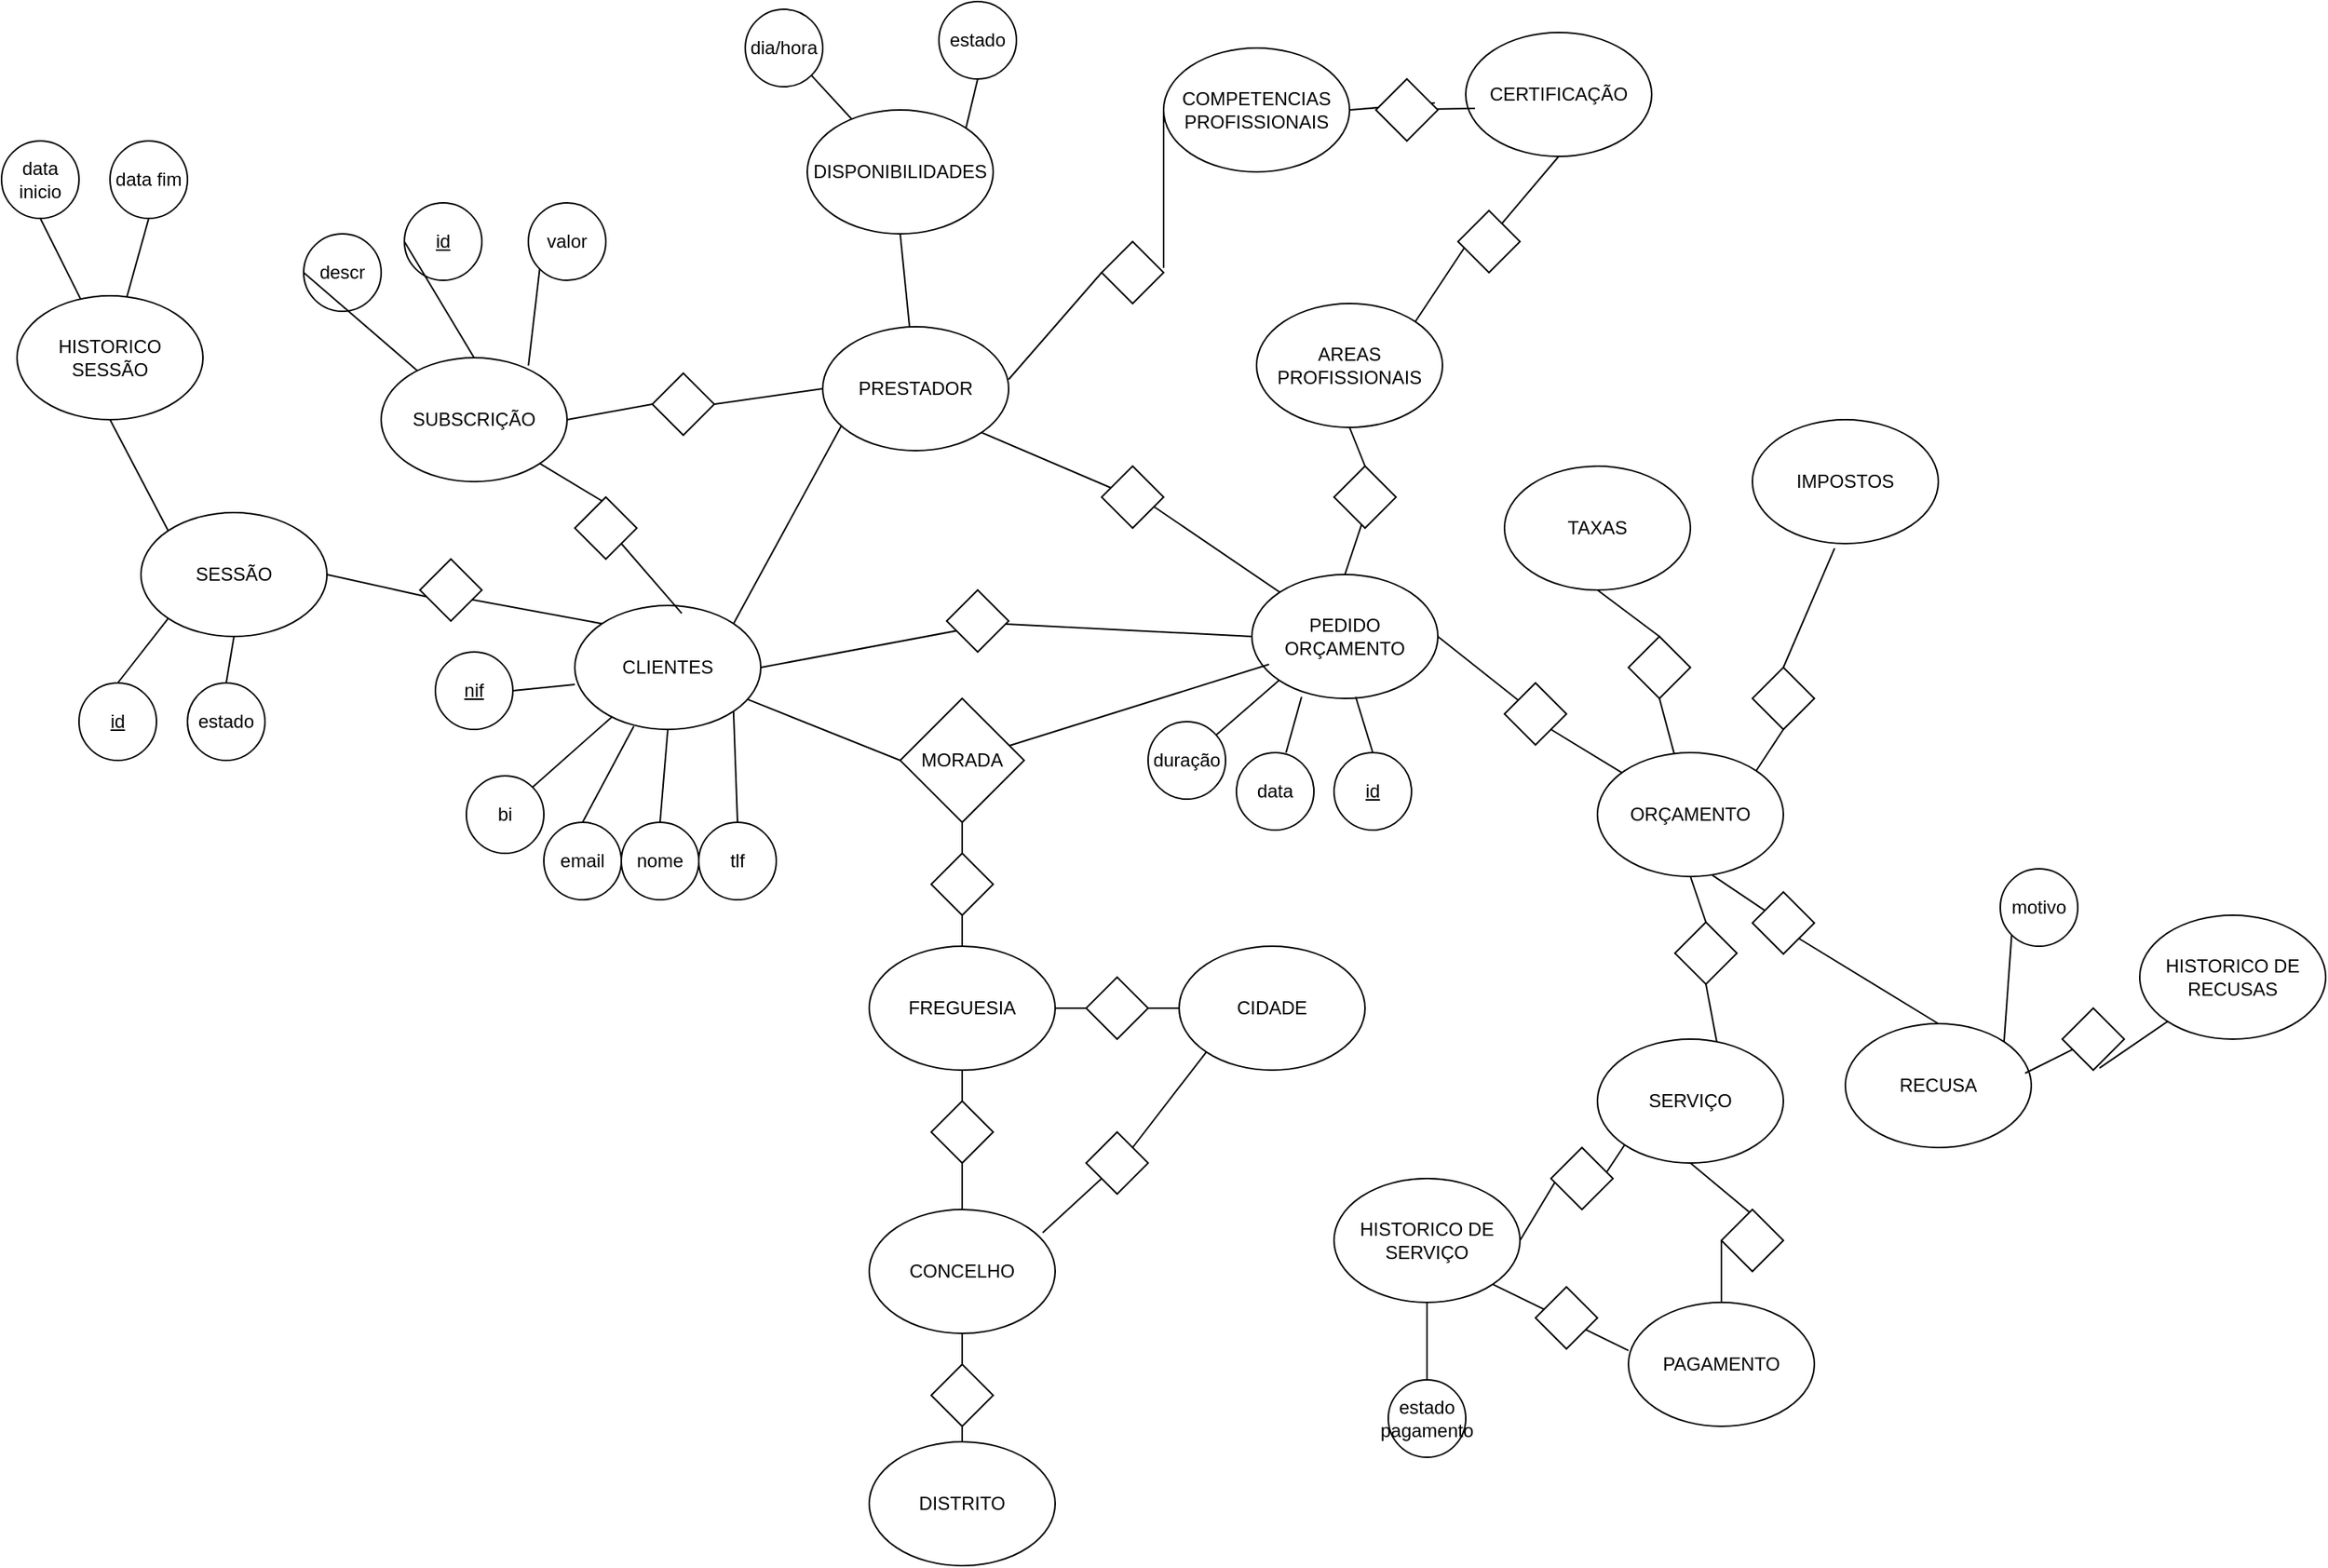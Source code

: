 <mxfile version="24.7.14">
  <diagram id="C5RBs43oDa-KdzZeNtuy" name="Page-1">
    <mxGraphModel dx="3059" dy="2260" grid="1" gridSize="10" guides="1" tooltips="1" connect="1" arrows="1" fold="1" page="1" pageScale="1" pageWidth="827" pageHeight="1169" math="0" shadow="0">
      <root>
        <mxCell id="WIyWlLk6GJQsqaUBKTNV-0" />
        <mxCell id="WIyWlLk6GJQsqaUBKTNV-1" parent="WIyWlLk6GJQsqaUBKTNV-0" />
        <mxCell id="L5CKtpUcbnRxoG9ih-Zz-2" value="CLIENTES" style="ellipse;whiteSpace=wrap;html=1;" vertex="1" parent="WIyWlLk6GJQsqaUBKTNV-1">
          <mxGeometry x="350" y="380" width="120" height="80" as="geometry" />
        </mxCell>
        <mxCell id="L5CKtpUcbnRxoG9ih-Zz-3" value="bi" style="ellipse;whiteSpace=wrap;html=1;" vertex="1" parent="WIyWlLk6GJQsqaUBKTNV-1">
          <mxGeometry x="280" y="490" width="50" height="50" as="geometry" />
        </mxCell>
        <mxCell id="L5CKtpUcbnRxoG9ih-Zz-5" value="email" style="ellipse;whiteSpace=wrap;html=1;" vertex="1" parent="WIyWlLk6GJQsqaUBKTNV-1">
          <mxGeometry x="330" y="520" width="50" height="50" as="geometry" />
        </mxCell>
        <mxCell id="L5CKtpUcbnRxoG9ih-Zz-6" value="nome" style="ellipse;whiteSpace=wrap;html=1;" vertex="1" parent="WIyWlLk6GJQsqaUBKTNV-1">
          <mxGeometry x="380" y="520" width="50" height="50" as="geometry" />
        </mxCell>
        <mxCell id="L5CKtpUcbnRxoG9ih-Zz-7" value="&lt;u&gt;nif&lt;/u&gt;" style="ellipse;whiteSpace=wrap;html=1;" vertex="1" parent="WIyWlLk6GJQsqaUBKTNV-1">
          <mxGeometry x="260" y="410" width="50" height="50" as="geometry" />
        </mxCell>
        <mxCell id="L5CKtpUcbnRxoG9ih-Zz-8" value="" style="endArrow=none;html=1;rounded=0;exitX=1;exitY=0.5;exitDx=0;exitDy=0;entryX=0;entryY=0.638;entryDx=0;entryDy=0;entryPerimeter=0;" edge="1" parent="WIyWlLk6GJQsqaUBKTNV-1" source="L5CKtpUcbnRxoG9ih-Zz-7" target="L5CKtpUcbnRxoG9ih-Zz-2">
          <mxGeometry width="50" height="50" relative="1" as="geometry">
            <mxPoint x="390" y="450" as="sourcePoint" />
            <mxPoint x="440" y="400" as="targetPoint" />
          </mxGeometry>
        </mxCell>
        <mxCell id="L5CKtpUcbnRxoG9ih-Zz-9" value="" style="endArrow=none;html=1;rounded=0;entryX=0.5;entryY=0;entryDx=0;entryDy=0;exitX=0.5;exitY=1;exitDx=0;exitDy=0;" edge="1" parent="WIyWlLk6GJQsqaUBKTNV-1" source="L5CKtpUcbnRxoG9ih-Zz-2" target="L5CKtpUcbnRxoG9ih-Zz-6">
          <mxGeometry width="50" height="50" relative="1" as="geometry">
            <mxPoint x="390" y="450" as="sourcePoint" />
            <mxPoint x="440" y="400" as="targetPoint" />
          </mxGeometry>
        </mxCell>
        <mxCell id="L5CKtpUcbnRxoG9ih-Zz-10" value="" style="endArrow=none;html=1;rounded=0;entryX=0.5;entryY=0;entryDx=0;entryDy=0;exitX=0.317;exitY=0.975;exitDx=0;exitDy=0;exitPerimeter=0;" edge="1" parent="WIyWlLk6GJQsqaUBKTNV-1" source="L5CKtpUcbnRxoG9ih-Zz-2" target="L5CKtpUcbnRxoG9ih-Zz-5">
          <mxGeometry width="50" height="50" relative="1" as="geometry">
            <mxPoint x="390" y="450" as="sourcePoint" />
            <mxPoint x="440" y="400" as="targetPoint" />
          </mxGeometry>
        </mxCell>
        <mxCell id="L5CKtpUcbnRxoG9ih-Zz-11" value="" style="endArrow=none;html=1;rounded=0;exitX=1;exitY=0;exitDx=0;exitDy=0;" edge="1" parent="WIyWlLk6GJQsqaUBKTNV-1" source="L5CKtpUcbnRxoG9ih-Zz-3" target="L5CKtpUcbnRxoG9ih-Zz-2">
          <mxGeometry width="50" height="50" relative="1" as="geometry">
            <mxPoint x="390" y="450" as="sourcePoint" />
            <mxPoint x="440" y="400" as="targetPoint" />
          </mxGeometry>
        </mxCell>
        <mxCell id="L5CKtpUcbnRxoG9ih-Zz-13" value="tlf" style="ellipse;whiteSpace=wrap;html=1;" vertex="1" parent="WIyWlLk6GJQsqaUBKTNV-1">
          <mxGeometry x="430" y="520" width="50" height="50" as="geometry" />
        </mxCell>
        <mxCell id="L5CKtpUcbnRxoG9ih-Zz-14" value="" style="endArrow=none;html=1;rounded=0;exitX=0.5;exitY=0;exitDx=0;exitDy=0;entryX=1;entryY=1;entryDx=0;entryDy=0;" edge="1" parent="WIyWlLk6GJQsqaUBKTNV-1" source="L5CKtpUcbnRxoG9ih-Zz-13" target="L5CKtpUcbnRxoG9ih-Zz-2">
          <mxGeometry width="50" height="50" relative="1" as="geometry">
            <mxPoint x="390" y="450" as="sourcePoint" />
            <mxPoint x="440" y="400" as="targetPoint" />
          </mxGeometry>
        </mxCell>
        <mxCell id="L5CKtpUcbnRxoG9ih-Zz-15" value="MORADA" style="rhombus;whiteSpace=wrap;html=1;" vertex="1" parent="WIyWlLk6GJQsqaUBKTNV-1">
          <mxGeometry x="560" y="440" width="80" height="80" as="geometry" />
        </mxCell>
        <mxCell id="L5CKtpUcbnRxoG9ih-Zz-16" value="" style="endArrow=none;html=1;rounded=0;exitX=0;exitY=0.5;exitDx=0;exitDy=0;" edge="1" parent="WIyWlLk6GJQsqaUBKTNV-1" source="L5CKtpUcbnRxoG9ih-Zz-15" target="L5CKtpUcbnRxoG9ih-Zz-2">
          <mxGeometry width="50" height="50" relative="1" as="geometry">
            <mxPoint x="390" y="450" as="sourcePoint" />
            <mxPoint x="440" y="400" as="targetPoint" />
          </mxGeometry>
        </mxCell>
        <mxCell id="L5CKtpUcbnRxoG9ih-Zz-17" value="" style="endArrow=none;html=1;rounded=0;entryX=0.5;entryY=1;entryDx=0;entryDy=0;" edge="1" parent="WIyWlLk6GJQsqaUBKTNV-1" source="L5CKtpUcbnRxoG9ih-Zz-23" target="L5CKtpUcbnRxoG9ih-Zz-15">
          <mxGeometry width="50" height="50" relative="1" as="geometry">
            <mxPoint x="600" y="600" as="sourcePoint" />
            <mxPoint x="440" y="400" as="targetPoint" />
          </mxGeometry>
        </mxCell>
        <mxCell id="L5CKtpUcbnRxoG9ih-Zz-18" value="FREGUESIA" style="ellipse;whiteSpace=wrap;html=1;" vertex="1" parent="WIyWlLk6GJQsqaUBKTNV-1">
          <mxGeometry x="540" y="600" width="120" height="80" as="geometry" />
        </mxCell>
        <mxCell id="L5CKtpUcbnRxoG9ih-Zz-19" value="" style="endArrow=none;html=1;rounded=0;entryX=0.5;entryY=1;entryDx=0;entryDy=0;" edge="1" parent="WIyWlLk6GJQsqaUBKTNV-1" source="L5CKtpUcbnRxoG9ih-Zz-25" target="L5CKtpUcbnRxoG9ih-Zz-18">
          <mxGeometry width="50" height="50" relative="1" as="geometry">
            <mxPoint x="600" y="770" as="sourcePoint" />
            <mxPoint x="600" y="690" as="targetPoint" />
          </mxGeometry>
        </mxCell>
        <mxCell id="L5CKtpUcbnRxoG9ih-Zz-20" value="CONCELHO" style="ellipse;whiteSpace=wrap;html=1;" vertex="1" parent="WIyWlLk6GJQsqaUBKTNV-1">
          <mxGeometry x="540" y="770" width="120" height="80" as="geometry" />
        </mxCell>
        <mxCell id="L5CKtpUcbnRxoG9ih-Zz-21" value="" style="endArrow=none;html=1;rounded=0;" edge="1" parent="WIyWlLk6GJQsqaUBKTNV-1" source="L5CKtpUcbnRxoG9ih-Zz-27">
          <mxGeometry width="50" height="50" relative="1" as="geometry">
            <mxPoint x="600" y="920" as="sourcePoint" />
            <mxPoint x="600" y="850" as="targetPoint" />
          </mxGeometry>
        </mxCell>
        <mxCell id="L5CKtpUcbnRxoG9ih-Zz-22" value="DISTRITO" style="ellipse;whiteSpace=wrap;html=1;" vertex="1" parent="WIyWlLk6GJQsqaUBKTNV-1">
          <mxGeometry x="540" y="920" width="120" height="80" as="geometry" />
        </mxCell>
        <mxCell id="L5CKtpUcbnRxoG9ih-Zz-24" value="" style="endArrow=none;html=1;rounded=0;entryX=0.5;entryY=1;entryDx=0;entryDy=0;" edge="1" parent="WIyWlLk6GJQsqaUBKTNV-1" target="L5CKtpUcbnRxoG9ih-Zz-23">
          <mxGeometry width="50" height="50" relative="1" as="geometry">
            <mxPoint x="600" y="600" as="sourcePoint" />
            <mxPoint x="600" y="520" as="targetPoint" />
          </mxGeometry>
        </mxCell>
        <mxCell id="L5CKtpUcbnRxoG9ih-Zz-23" value="" style="rhombus;whiteSpace=wrap;html=1;" vertex="1" parent="WIyWlLk6GJQsqaUBKTNV-1">
          <mxGeometry x="580" y="540" width="40" height="40" as="geometry" />
        </mxCell>
        <mxCell id="L5CKtpUcbnRxoG9ih-Zz-26" value="" style="endArrow=none;html=1;rounded=0;entryX=0.5;entryY=1;entryDx=0;entryDy=0;" edge="1" parent="WIyWlLk6GJQsqaUBKTNV-1" target="L5CKtpUcbnRxoG9ih-Zz-25">
          <mxGeometry width="50" height="50" relative="1" as="geometry">
            <mxPoint x="600" y="770" as="sourcePoint" />
            <mxPoint x="600" y="680" as="targetPoint" />
          </mxGeometry>
        </mxCell>
        <mxCell id="L5CKtpUcbnRxoG9ih-Zz-25" value="" style="rhombus;whiteSpace=wrap;html=1;" vertex="1" parent="WIyWlLk6GJQsqaUBKTNV-1">
          <mxGeometry x="580" y="700" width="40" height="40" as="geometry" />
        </mxCell>
        <mxCell id="L5CKtpUcbnRxoG9ih-Zz-28" value="" style="endArrow=none;html=1;rounded=0;" edge="1" parent="WIyWlLk6GJQsqaUBKTNV-1" target="L5CKtpUcbnRxoG9ih-Zz-27">
          <mxGeometry width="50" height="50" relative="1" as="geometry">
            <mxPoint x="600" y="920" as="sourcePoint" />
            <mxPoint x="600" y="850" as="targetPoint" />
          </mxGeometry>
        </mxCell>
        <mxCell id="L5CKtpUcbnRxoG9ih-Zz-27" value="" style="rhombus;whiteSpace=wrap;html=1;" vertex="1" parent="WIyWlLk6GJQsqaUBKTNV-1">
          <mxGeometry x="580" y="870" width="40" height="40" as="geometry" />
        </mxCell>
        <mxCell id="L5CKtpUcbnRxoG9ih-Zz-29" value="CIDADE" style="ellipse;whiteSpace=wrap;html=1;" vertex="1" parent="WIyWlLk6GJQsqaUBKTNV-1">
          <mxGeometry x="740" y="600" width="120" height="80" as="geometry" />
        </mxCell>
        <mxCell id="L5CKtpUcbnRxoG9ih-Zz-30" value="" style="endArrow=none;html=1;rounded=0;entryX=1;entryY=0.5;entryDx=0;entryDy=0;" edge="1" parent="WIyWlLk6GJQsqaUBKTNV-1" source="L5CKtpUcbnRxoG9ih-Zz-32" target="L5CKtpUcbnRxoG9ih-Zz-18">
          <mxGeometry width="50" height="50" relative="1" as="geometry">
            <mxPoint x="390" y="710" as="sourcePoint" />
            <mxPoint x="440" y="660" as="targetPoint" />
          </mxGeometry>
        </mxCell>
        <mxCell id="L5CKtpUcbnRxoG9ih-Zz-33" value="" style="endArrow=none;html=1;rounded=0;entryX=1;entryY=0.5;entryDx=0;entryDy=0;" edge="1" parent="WIyWlLk6GJQsqaUBKTNV-1" source="L5CKtpUcbnRxoG9ih-Zz-29" target="L5CKtpUcbnRxoG9ih-Zz-32">
          <mxGeometry width="50" height="50" relative="1" as="geometry">
            <mxPoint x="740" y="640" as="sourcePoint" />
            <mxPoint x="660" y="640" as="targetPoint" />
          </mxGeometry>
        </mxCell>
        <mxCell id="L5CKtpUcbnRxoG9ih-Zz-32" value="" style="rhombus;whiteSpace=wrap;html=1;" vertex="1" parent="WIyWlLk6GJQsqaUBKTNV-1">
          <mxGeometry x="680" y="620" width="40" height="40" as="geometry" />
        </mxCell>
        <mxCell id="L5CKtpUcbnRxoG9ih-Zz-34" value="" style="endArrow=none;html=1;rounded=0;entryX=0;entryY=1;entryDx=0;entryDy=0;exitX=0;exitY=0;exitDx=0;exitDy=0;" edge="1" parent="WIyWlLk6GJQsqaUBKTNV-1" source="L5CKtpUcbnRxoG9ih-Zz-35" target="L5CKtpUcbnRxoG9ih-Zz-29">
          <mxGeometry width="50" height="50" relative="1" as="geometry">
            <mxPoint x="390" y="710" as="sourcePoint" />
            <mxPoint x="440" y="660" as="targetPoint" />
          </mxGeometry>
        </mxCell>
        <mxCell id="L5CKtpUcbnRxoG9ih-Zz-36" value="" style="endArrow=none;html=1;rounded=0;entryX=1;entryY=1;entryDx=0;entryDy=0;exitX=0.933;exitY=0.188;exitDx=0;exitDy=0;exitPerimeter=0;" edge="1" parent="WIyWlLk6GJQsqaUBKTNV-1" source="L5CKtpUcbnRxoG9ih-Zz-20" target="L5CKtpUcbnRxoG9ih-Zz-35">
          <mxGeometry width="50" height="50" relative="1" as="geometry">
            <mxPoint x="652" y="785" as="sourcePoint" />
            <mxPoint x="758" y="668" as="targetPoint" />
          </mxGeometry>
        </mxCell>
        <mxCell id="L5CKtpUcbnRxoG9ih-Zz-35" value="" style="rhombus;whiteSpace=wrap;html=1;direction=south;" vertex="1" parent="WIyWlLk6GJQsqaUBKTNV-1">
          <mxGeometry x="680" y="720" width="40" height="40" as="geometry" />
        </mxCell>
        <mxCell id="L5CKtpUcbnRxoG9ih-Zz-39" value="" style="endArrow=none;html=1;rounded=0;exitX=1;exitY=0;exitDx=0;exitDy=0;entryX=1;entryY=1;entryDx=0;entryDy=0;" edge="1" parent="WIyWlLk6GJQsqaUBKTNV-1" source="L5CKtpUcbnRxoG9ih-Zz-47" target="L5CKtpUcbnRxoG9ih-Zz-45">
          <mxGeometry width="50" height="50" relative="1" as="geometry">
            <mxPoint x="390" y="510" as="sourcePoint" />
            <mxPoint x="567.076" y="367.076" as="targetPoint" />
          </mxGeometry>
        </mxCell>
        <mxCell id="L5CKtpUcbnRxoG9ih-Zz-40" value="PRESTADOR" style="ellipse;whiteSpace=wrap;html=1;" vertex="1" parent="WIyWlLk6GJQsqaUBKTNV-1">
          <mxGeometry x="510" y="200" width="120" height="80" as="geometry" />
        </mxCell>
        <mxCell id="L5CKtpUcbnRxoG9ih-Zz-41" value="descr" style="ellipse;whiteSpace=wrap;html=1;" vertex="1" parent="WIyWlLk6GJQsqaUBKTNV-1">
          <mxGeometry x="175" y="140" width="50" height="50" as="geometry" />
        </mxCell>
        <mxCell id="L5CKtpUcbnRxoG9ih-Zz-42" value="&lt;u&gt;id&lt;/u&gt;" style="ellipse;whiteSpace=wrap;html=1;" vertex="1" parent="WIyWlLk6GJQsqaUBKTNV-1">
          <mxGeometry x="240" y="120" width="50" height="50" as="geometry" />
        </mxCell>
        <mxCell id="L5CKtpUcbnRxoG9ih-Zz-43" value="" style="endArrow=none;html=1;rounded=0;entryX=0.5;entryY=0;entryDx=0;entryDy=0;exitX=0;exitY=0.5;exitDx=0;exitDy=0;" edge="1" parent="WIyWlLk6GJQsqaUBKTNV-1" source="L5CKtpUcbnRxoG9ih-Zz-42" target="L5CKtpUcbnRxoG9ih-Zz-45">
          <mxGeometry width="50" height="50" relative="1" as="geometry">
            <mxPoint x="390" y="510" as="sourcePoint" />
            <mxPoint x="620" y="380" as="targetPoint" />
          </mxGeometry>
        </mxCell>
        <mxCell id="L5CKtpUcbnRxoG9ih-Zz-44" value="" style="endArrow=none;html=1;rounded=0;entryX=0;entryY=0.5;entryDx=0;entryDy=0;" edge="1" parent="WIyWlLk6GJQsqaUBKTNV-1" source="L5CKtpUcbnRxoG9ih-Zz-45" target="L5CKtpUcbnRxoG9ih-Zz-41">
          <mxGeometry width="50" height="50" relative="1" as="geometry">
            <mxPoint x="640" y="360" as="sourcePoint" />
            <mxPoint x="440" y="460" as="targetPoint" />
          </mxGeometry>
        </mxCell>
        <mxCell id="L5CKtpUcbnRxoG9ih-Zz-45" value="SUBSCRIÇÃO" style="ellipse;whiteSpace=wrap;html=1;" vertex="1" parent="WIyWlLk6GJQsqaUBKTNV-1">
          <mxGeometry x="225" y="220" width="120" height="80" as="geometry" />
        </mxCell>
        <mxCell id="L5CKtpUcbnRxoG9ih-Zz-49" value="" style="endArrow=none;html=1;rounded=0;exitX=0.575;exitY=0.063;exitDx=0;exitDy=0;entryX=1;entryY=1;entryDx=0;entryDy=0;exitPerimeter=0;" edge="1" parent="WIyWlLk6GJQsqaUBKTNV-1" source="L5CKtpUcbnRxoG9ih-Zz-2" target="L5CKtpUcbnRxoG9ih-Zz-47">
          <mxGeometry width="50" height="50" relative="1" as="geometry">
            <mxPoint x="452" y="392" as="sourcePoint" />
            <mxPoint x="292" y="318" as="targetPoint" />
          </mxGeometry>
        </mxCell>
        <mxCell id="L5CKtpUcbnRxoG9ih-Zz-47" value="" style="rhombus;whiteSpace=wrap;html=1;" vertex="1" parent="WIyWlLk6GJQsqaUBKTNV-1">
          <mxGeometry x="350" y="310" width="40" height="40" as="geometry" />
        </mxCell>
        <mxCell id="L5CKtpUcbnRxoG9ih-Zz-51" value="" style="endArrow=none;html=1;rounded=0;entryX=0.1;entryY=0.8;entryDx=0;entryDy=0;entryPerimeter=0;exitX=1;exitY=0;exitDx=0;exitDy=0;" edge="1" parent="WIyWlLk6GJQsqaUBKTNV-1" source="L5CKtpUcbnRxoG9ih-Zz-2" target="L5CKtpUcbnRxoG9ih-Zz-40">
          <mxGeometry width="50" height="50" relative="1" as="geometry">
            <mxPoint x="390" y="510" as="sourcePoint" />
            <mxPoint x="440" y="460" as="targetPoint" />
          </mxGeometry>
        </mxCell>
        <mxCell id="L5CKtpUcbnRxoG9ih-Zz-52" value="AREAS PROFISSIONAIS" style="ellipse;whiteSpace=wrap;html=1;" vertex="1" parent="WIyWlLk6GJQsqaUBKTNV-1">
          <mxGeometry x="790" y="185" width="120" height="80" as="geometry" />
        </mxCell>
        <mxCell id="L5CKtpUcbnRxoG9ih-Zz-53" value="" style="endArrow=none;html=1;rounded=0;entryX=0;entryY=0.5;entryDx=0;entryDy=0;exitX=1;exitY=0.425;exitDx=0;exitDy=0;exitPerimeter=0;" edge="1" parent="WIyWlLk6GJQsqaUBKTNV-1" source="L5CKtpUcbnRxoG9ih-Zz-55" target="L5CKtpUcbnRxoG9ih-Zz-133">
          <mxGeometry width="50" height="50" relative="1" as="geometry">
            <mxPoint x="390" y="510" as="sourcePoint" />
            <mxPoint x="440" y="460" as="targetPoint" />
          </mxGeometry>
        </mxCell>
        <mxCell id="L5CKtpUcbnRxoG9ih-Zz-56" value="" style="endArrow=none;html=1;rounded=0;entryX=0;entryY=0.5;entryDx=0;entryDy=0;exitX=1;exitY=0.425;exitDx=0;exitDy=0;exitPerimeter=0;" edge="1" parent="WIyWlLk6GJQsqaUBKTNV-1" source="L5CKtpUcbnRxoG9ih-Zz-40" target="L5CKtpUcbnRxoG9ih-Zz-55">
          <mxGeometry width="50" height="50" relative="1" as="geometry">
            <mxPoint x="630" y="234" as="sourcePoint" />
            <mxPoint x="800" y="220" as="targetPoint" />
          </mxGeometry>
        </mxCell>
        <mxCell id="L5CKtpUcbnRxoG9ih-Zz-55" value="" style="rhombus;whiteSpace=wrap;html=1;" vertex="1" parent="WIyWlLk6GJQsqaUBKTNV-1">
          <mxGeometry x="690" y="145" width="40" height="40" as="geometry" />
        </mxCell>
        <mxCell id="L5CKtpUcbnRxoG9ih-Zz-57" value="" style="endArrow=none;html=1;rounded=0;entryX=0;entryY=0.5;entryDx=0;entryDy=0;exitX=1;exitY=0.5;exitDx=0;exitDy=0;" edge="1" parent="WIyWlLk6GJQsqaUBKTNV-1" source="L5CKtpUcbnRxoG9ih-Zz-58" target="L5CKtpUcbnRxoG9ih-Zz-40">
          <mxGeometry width="50" height="50" relative="1" as="geometry">
            <mxPoint x="390" y="510" as="sourcePoint" />
            <mxPoint x="440" y="460" as="targetPoint" />
          </mxGeometry>
        </mxCell>
        <mxCell id="L5CKtpUcbnRxoG9ih-Zz-59" value="" style="endArrow=none;html=1;rounded=0;entryX=0;entryY=0.5;entryDx=0;entryDy=0;exitX=1;exitY=0.5;exitDx=0;exitDy=0;" edge="1" parent="WIyWlLk6GJQsqaUBKTNV-1" source="L5CKtpUcbnRxoG9ih-Zz-45" target="L5CKtpUcbnRxoG9ih-Zz-58">
          <mxGeometry width="50" height="50" relative="1" as="geometry">
            <mxPoint x="345" y="260" as="sourcePoint" />
            <mxPoint x="510" y="240" as="targetPoint" />
          </mxGeometry>
        </mxCell>
        <mxCell id="L5CKtpUcbnRxoG9ih-Zz-58" value="" style="rhombus;whiteSpace=wrap;html=1;" vertex="1" parent="WIyWlLk6GJQsqaUBKTNV-1">
          <mxGeometry x="400" y="230" width="40" height="40" as="geometry" />
        </mxCell>
        <mxCell id="L5CKtpUcbnRxoG9ih-Zz-60" value="valor" style="ellipse;whiteSpace=wrap;html=1;" vertex="1" parent="WIyWlLk6GJQsqaUBKTNV-1">
          <mxGeometry x="320" y="120" width="50" height="50" as="geometry" />
        </mxCell>
        <mxCell id="L5CKtpUcbnRxoG9ih-Zz-61" value="" style="endArrow=none;html=1;rounded=0;entryX=0;entryY=1;entryDx=0;entryDy=0;exitX=0.792;exitY=0.063;exitDx=0;exitDy=0;exitPerimeter=0;" edge="1" parent="WIyWlLk6GJQsqaUBKTNV-1" source="L5CKtpUcbnRxoG9ih-Zz-45" target="L5CKtpUcbnRxoG9ih-Zz-60">
          <mxGeometry width="50" height="50" relative="1" as="geometry">
            <mxPoint x="390" y="510" as="sourcePoint" />
            <mxPoint x="440" y="460" as="targetPoint" />
          </mxGeometry>
        </mxCell>
        <mxCell id="L5CKtpUcbnRxoG9ih-Zz-62" value="PEDIDO ORÇAMENTO" style="ellipse;whiteSpace=wrap;html=1;" vertex="1" parent="WIyWlLk6GJQsqaUBKTNV-1">
          <mxGeometry x="787" y="360" width="120" height="80" as="geometry" />
        </mxCell>
        <mxCell id="L5CKtpUcbnRxoG9ih-Zz-63" value="" style="endArrow=none;html=1;rounded=0;entryX=0;entryY=0.5;entryDx=0;entryDy=0;exitX=1;exitY=0.5;exitDx=0;exitDy=0;" edge="1" parent="WIyWlLk6GJQsqaUBKTNV-1" source="L5CKtpUcbnRxoG9ih-Zz-67" target="L5CKtpUcbnRxoG9ih-Zz-62">
          <mxGeometry width="50" height="50" relative="1" as="geometry">
            <mxPoint x="830" y="560" as="sourcePoint" />
            <mxPoint x="880" y="510" as="targetPoint" />
          </mxGeometry>
        </mxCell>
        <mxCell id="L5CKtpUcbnRxoG9ih-Zz-64" value="" style="endArrow=none;html=1;rounded=0;entryX=1;entryY=1;entryDx=0;entryDy=0;" edge="1" parent="WIyWlLk6GJQsqaUBKTNV-1" source="L5CKtpUcbnRxoG9ih-Zz-66" target="L5CKtpUcbnRxoG9ih-Zz-40">
          <mxGeometry width="50" height="50" relative="1" as="geometry">
            <mxPoint x="830" y="560" as="sourcePoint" />
            <mxPoint x="880" y="510" as="targetPoint" />
          </mxGeometry>
        </mxCell>
        <mxCell id="L5CKtpUcbnRxoG9ih-Zz-65" value="" style="endArrow=none;html=1;rounded=0;entryX=0.5;entryY=1;entryDx=0;entryDy=0;exitX=0.5;exitY=1;exitDx=0;exitDy=0;" edge="1" parent="WIyWlLk6GJQsqaUBKTNV-1" source="L5CKtpUcbnRxoG9ih-Zz-70" target="L5CKtpUcbnRxoG9ih-Zz-52">
          <mxGeometry width="50" height="50" relative="1" as="geometry">
            <mxPoint x="830" y="560" as="sourcePoint" />
            <mxPoint x="880" y="510" as="targetPoint" />
          </mxGeometry>
        </mxCell>
        <mxCell id="L5CKtpUcbnRxoG9ih-Zz-68" value="" style="endArrow=none;html=1;rounded=0;entryX=0;entryY=0.5;entryDx=0;entryDy=0;exitX=1;exitY=0.5;exitDx=0;exitDy=0;" edge="1" parent="WIyWlLk6GJQsqaUBKTNV-1" source="L5CKtpUcbnRxoG9ih-Zz-2" target="L5CKtpUcbnRxoG9ih-Zz-67">
          <mxGeometry width="50" height="50" relative="1" as="geometry">
            <mxPoint x="470" y="420" as="sourcePoint" />
            <mxPoint x="770" y="380" as="targetPoint" />
          </mxGeometry>
        </mxCell>
        <mxCell id="L5CKtpUcbnRxoG9ih-Zz-67" value="" style="rhombus;whiteSpace=wrap;html=1;direction=west;" vertex="1" parent="WIyWlLk6GJQsqaUBKTNV-1">
          <mxGeometry x="590" y="370" width="40" height="40" as="geometry" />
        </mxCell>
        <mxCell id="L5CKtpUcbnRxoG9ih-Zz-69" value="" style="endArrow=none;html=1;rounded=0;entryX=1;entryY=1;entryDx=0;entryDy=0;" edge="1" parent="WIyWlLk6GJQsqaUBKTNV-1" source="L5CKtpUcbnRxoG9ih-Zz-62" target="L5CKtpUcbnRxoG9ih-Zz-66">
          <mxGeometry width="50" height="50" relative="1" as="geometry">
            <mxPoint x="782" y="356" as="sourcePoint" />
            <mxPoint x="612" y="268" as="targetPoint" />
          </mxGeometry>
        </mxCell>
        <mxCell id="L5CKtpUcbnRxoG9ih-Zz-66" value="" style="rhombus;whiteSpace=wrap;html=1;direction=west;" vertex="1" parent="WIyWlLk6GJQsqaUBKTNV-1">
          <mxGeometry x="690" y="290" width="40" height="40" as="geometry" />
        </mxCell>
        <mxCell id="L5CKtpUcbnRxoG9ih-Zz-71" value="" style="endArrow=none;html=1;rounded=0;entryX=0.525;entryY=0.15;entryDx=0;entryDy=0;exitX=0.5;exitY=0;exitDx=0;exitDy=0;entryPerimeter=0;" edge="1" parent="WIyWlLk6GJQsqaUBKTNV-1" source="L5CKtpUcbnRxoG9ih-Zz-62" target="L5CKtpUcbnRxoG9ih-Zz-70">
          <mxGeometry width="50" height="50" relative="1" as="geometry">
            <mxPoint x="830" y="340" as="sourcePoint" />
            <mxPoint x="860" y="260" as="targetPoint" />
          </mxGeometry>
        </mxCell>
        <mxCell id="L5CKtpUcbnRxoG9ih-Zz-70" value="" style="rhombus;whiteSpace=wrap;html=1;direction=west;" vertex="1" parent="WIyWlLk6GJQsqaUBKTNV-1">
          <mxGeometry x="840" y="290" width="40" height="40" as="geometry" />
        </mxCell>
        <mxCell id="L5CKtpUcbnRxoG9ih-Zz-73" value="&lt;u&gt;id&lt;/u&gt;" style="ellipse;whiteSpace=wrap;html=1;" vertex="1" parent="WIyWlLk6GJQsqaUBKTNV-1">
          <mxGeometry x="840" y="475" width="50" height="50" as="geometry" />
        </mxCell>
        <mxCell id="L5CKtpUcbnRxoG9ih-Zz-74" value="" style="endArrow=none;html=1;rounded=0;entryX=0.558;entryY=0.988;entryDx=0;entryDy=0;entryPerimeter=0;exitX=0.5;exitY=0;exitDx=0;exitDy=0;" edge="1" parent="WIyWlLk6GJQsqaUBKTNV-1" source="L5CKtpUcbnRxoG9ih-Zz-73" target="L5CKtpUcbnRxoG9ih-Zz-62">
          <mxGeometry width="50" height="50" relative="1" as="geometry">
            <mxPoint x="830" y="560" as="sourcePoint" />
            <mxPoint x="880" y="510" as="targetPoint" />
          </mxGeometry>
        </mxCell>
        <mxCell id="L5CKtpUcbnRxoG9ih-Zz-75" value="ORÇAMENTO" style="ellipse;whiteSpace=wrap;html=1;" vertex="1" parent="WIyWlLk6GJQsqaUBKTNV-1">
          <mxGeometry x="1010" y="475" width="120" height="80" as="geometry" />
        </mxCell>
        <mxCell id="L5CKtpUcbnRxoG9ih-Zz-76" value="TAXAS" style="ellipse;whiteSpace=wrap;html=1;" vertex="1" parent="WIyWlLk6GJQsqaUBKTNV-1">
          <mxGeometry x="950" y="290" width="120" height="80" as="geometry" />
        </mxCell>
        <mxCell id="L5CKtpUcbnRxoG9ih-Zz-77" value="IMPOSTOS" style="ellipse;whiteSpace=wrap;html=1;" vertex="1" parent="WIyWlLk6GJQsqaUBKTNV-1">
          <mxGeometry x="1110" y="260" width="120" height="80" as="geometry" />
        </mxCell>
        <mxCell id="L5CKtpUcbnRxoG9ih-Zz-78" value="" style="endArrow=none;html=1;rounded=0;entryX=1;entryY=0.5;entryDx=0;entryDy=0;" edge="1" parent="WIyWlLk6GJQsqaUBKTNV-1" source="L5CKtpUcbnRxoG9ih-Zz-79" target="L5CKtpUcbnRxoG9ih-Zz-62">
          <mxGeometry width="50" height="50" relative="1" as="geometry">
            <mxPoint x="830" y="560" as="sourcePoint" />
            <mxPoint x="880" y="510" as="targetPoint" />
          </mxGeometry>
        </mxCell>
        <mxCell id="L5CKtpUcbnRxoG9ih-Zz-80" value="" style="endArrow=none;html=1;rounded=0;entryX=1;entryY=0;entryDx=0;entryDy=0;" edge="1" parent="WIyWlLk6GJQsqaUBKTNV-1" source="L5CKtpUcbnRxoG9ih-Zz-75" target="L5CKtpUcbnRxoG9ih-Zz-79">
          <mxGeometry width="50" height="50" relative="1" as="geometry">
            <mxPoint x="1029" y="486" as="sourcePoint" />
            <mxPoint x="907" y="400" as="targetPoint" />
          </mxGeometry>
        </mxCell>
        <mxCell id="L5CKtpUcbnRxoG9ih-Zz-79" value="" style="rhombus;whiteSpace=wrap;html=1;direction=south;" vertex="1" parent="WIyWlLk6GJQsqaUBKTNV-1">
          <mxGeometry x="950" y="430" width="40" height="40" as="geometry" />
        </mxCell>
        <mxCell id="L5CKtpUcbnRxoG9ih-Zz-83" value="" style="endArrow=none;html=1;rounded=0;entryX=0.5;entryY=1;entryDx=0;entryDy=0;exitX=0;exitY=0.5;exitDx=0;exitDy=0;" edge="1" parent="WIyWlLk6GJQsqaUBKTNV-1" source="L5CKtpUcbnRxoG9ih-Zz-81" target="L5CKtpUcbnRxoG9ih-Zz-76">
          <mxGeometry width="50" height="50" relative="1" as="geometry">
            <mxPoint x="830" y="560" as="sourcePoint" />
            <mxPoint x="880" y="510" as="targetPoint" />
          </mxGeometry>
        </mxCell>
        <mxCell id="L5CKtpUcbnRxoG9ih-Zz-85" value="" style="endArrow=none;html=1;rounded=0;entryX=0.442;entryY=1.038;entryDx=0;entryDy=0;entryPerimeter=0;exitX=0;exitY=0.5;exitDx=0;exitDy=0;" edge="1" parent="WIyWlLk6GJQsqaUBKTNV-1" source="L5CKtpUcbnRxoG9ih-Zz-82" target="L5CKtpUcbnRxoG9ih-Zz-77">
          <mxGeometry width="50" height="50" relative="1" as="geometry">
            <mxPoint x="830" y="560" as="sourcePoint" />
            <mxPoint x="880" y="510" as="targetPoint" />
          </mxGeometry>
        </mxCell>
        <mxCell id="L5CKtpUcbnRxoG9ih-Zz-86" value="" style="endArrow=none;html=1;rounded=0;entryX=1;entryY=0.5;entryDx=0;entryDy=0;" edge="1" parent="WIyWlLk6GJQsqaUBKTNV-1" source="L5CKtpUcbnRxoG9ih-Zz-75" target="L5CKtpUcbnRxoG9ih-Zz-81">
          <mxGeometry width="50" height="50" relative="1" as="geometry">
            <mxPoint x="1064" y="475" as="sourcePoint" />
            <mxPoint x="1050" y="380" as="targetPoint" />
          </mxGeometry>
        </mxCell>
        <mxCell id="L5CKtpUcbnRxoG9ih-Zz-81" value="" style="rhombus;whiteSpace=wrap;html=1;direction=south;" vertex="1" parent="WIyWlLk6GJQsqaUBKTNV-1">
          <mxGeometry x="1030" y="400" width="40" height="40" as="geometry" />
        </mxCell>
        <mxCell id="L5CKtpUcbnRxoG9ih-Zz-87" value="" style="endArrow=none;html=1;rounded=0;entryX=1;entryY=0.5;entryDx=0;entryDy=0;exitX=1;exitY=0;exitDx=0;exitDy=0;" edge="1" parent="WIyWlLk6GJQsqaUBKTNV-1" source="L5CKtpUcbnRxoG9ih-Zz-75" target="L5CKtpUcbnRxoG9ih-Zz-82">
          <mxGeometry width="50" height="50" relative="1" as="geometry">
            <mxPoint x="1112" y="487" as="sourcePoint" />
            <mxPoint x="1166" y="432" as="targetPoint" />
          </mxGeometry>
        </mxCell>
        <mxCell id="L5CKtpUcbnRxoG9ih-Zz-82" value="" style="rhombus;whiteSpace=wrap;html=1;direction=south;" vertex="1" parent="WIyWlLk6GJQsqaUBKTNV-1">
          <mxGeometry x="1110" y="420" width="40" height="40" as="geometry" />
        </mxCell>
        <mxCell id="L5CKtpUcbnRxoG9ih-Zz-88" value="duração" style="ellipse;whiteSpace=wrap;html=1;" vertex="1" parent="WIyWlLk6GJQsqaUBKTNV-1">
          <mxGeometry x="720" y="455" width="50" height="50" as="geometry" />
        </mxCell>
        <mxCell id="L5CKtpUcbnRxoG9ih-Zz-89" value="data" style="ellipse;whiteSpace=wrap;html=1;" vertex="1" parent="WIyWlLk6GJQsqaUBKTNV-1">
          <mxGeometry x="777" y="475" width="50" height="50" as="geometry" />
        </mxCell>
        <mxCell id="L5CKtpUcbnRxoG9ih-Zz-90" value="" style="endArrow=none;html=1;rounded=0;entryX=0.267;entryY=0.988;entryDx=0;entryDy=0;entryPerimeter=0;exitX=0.64;exitY=0;exitDx=0;exitDy=0;exitPerimeter=0;" edge="1" parent="WIyWlLk6GJQsqaUBKTNV-1" source="L5CKtpUcbnRxoG9ih-Zz-89" target="L5CKtpUcbnRxoG9ih-Zz-62">
          <mxGeometry width="50" height="50" relative="1" as="geometry">
            <mxPoint x="830" y="560" as="sourcePoint" />
            <mxPoint x="880" y="510" as="targetPoint" />
          </mxGeometry>
        </mxCell>
        <mxCell id="L5CKtpUcbnRxoG9ih-Zz-91" value="" style="endArrow=none;html=1;rounded=0;entryX=0;entryY=1;entryDx=0;entryDy=0;" edge="1" parent="WIyWlLk6GJQsqaUBKTNV-1" source="L5CKtpUcbnRxoG9ih-Zz-88" target="L5CKtpUcbnRxoG9ih-Zz-62">
          <mxGeometry width="50" height="50" relative="1" as="geometry">
            <mxPoint x="830" y="560" as="sourcePoint" />
            <mxPoint x="880" y="510" as="targetPoint" />
          </mxGeometry>
        </mxCell>
        <mxCell id="L5CKtpUcbnRxoG9ih-Zz-92" value="" style="endArrow=none;html=1;rounded=0;entryX=0.617;entryY=0.988;entryDx=0;entryDy=0;entryPerimeter=0;" edge="1" parent="WIyWlLk6GJQsqaUBKTNV-1" source="L5CKtpUcbnRxoG9ih-Zz-99" target="L5CKtpUcbnRxoG9ih-Zz-75">
          <mxGeometry width="50" height="50" relative="1" as="geometry">
            <mxPoint x="1140" y="640" as="sourcePoint" />
            <mxPoint x="880" y="570" as="targetPoint" />
          </mxGeometry>
        </mxCell>
        <mxCell id="L5CKtpUcbnRxoG9ih-Zz-93" value="" style="endArrow=none;html=1;rounded=0;entryX=0.5;entryY=1;entryDx=0;entryDy=0;exitX=0;exitY=0.5;exitDx=0;exitDy=0;" edge="1" parent="WIyWlLk6GJQsqaUBKTNV-1" source="L5CKtpUcbnRxoG9ih-Zz-97" target="L5CKtpUcbnRxoG9ih-Zz-75">
          <mxGeometry width="50" height="50" relative="1" as="geometry">
            <mxPoint x="1040" y="630" as="sourcePoint" />
            <mxPoint x="880" y="570" as="targetPoint" />
          </mxGeometry>
        </mxCell>
        <mxCell id="L5CKtpUcbnRxoG9ih-Zz-94" value="" style="endArrow=none;html=1;rounded=0;entryX=0.092;entryY=0.725;entryDx=0;entryDy=0;entryPerimeter=0;" edge="1" parent="WIyWlLk6GJQsqaUBKTNV-1" source="L5CKtpUcbnRxoG9ih-Zz-15" target="L5CKtpUcbnRxoG9ih-Zz-62">
          <mxGeometry width="50" height="50" relative="1" as="geometry">
            <mxPoint x="830" y="620" as="sourcePoint" />
            <mxPoint x="880" y="570" as="targetPoint" />
          </mxGeometry>
        </mxCell>
        <mxCell id="L5CKtpUcbnRxoG9ih-Zz-95" value="SERVIÇO" style="ellipse;whiteSpace=wrap;html=1;" vertex="1" parent="WIyWlLk6GJQsqaUBKTNV-1">
          <mxGeometry x="1010" y="660" width="120" height="80" as="geometry" />
        </mxCell>
        <mxCell id="L5CKtpUcbnRxoG9ih-Zz-96" value="RECUSA" style="ellipse;whiteSpace=wrap;html=1;" vertex="1" parent="WIyWlLk6GJQsqaUBKTNV-1">
          <mxGeometry x="1170" y="650" width="120" height="80" as="geometry" />
        </mxCell>
        <mxCell id="L5CKtpUcbnRxoG9ih-Zz-98" value="" style="endArrow=none;html=1;rounded=0;entryX=1;entryY=0.5;entryDx=0;entryDy=0;exitX=0.642;exitY=0.025;exitDx=0;exitDy=0;exitPerimeter=0;" edge="1" parent="WIyWlLk6GJQsqaUBKTNV-1" source="L5CKtpUcbnRxoG9ih-Zz-95" target="L5CKtpUcbnRxoG9ih-Zz-97">
          <mxGeometry width="50" height="50" relative="1" as="geometry">
            <mxPoint x="1037" y="622" as="sourcePoint" />
            <mxPoint x="1070" y="555" as="targetPoint" />
          </mxGeometry>
        </mxCell>
        <mxCell id="L5CKtpUcbnRxoG9ih-Zz-97" value="" style="rhombus;whiteSpace=wrap;html=1;direction=south;" vertex="1" parent="WIyWlLk6GJQsqaUBKTNV-1">
          <mxGeometry x="1060" y="584.5" width="40" height="40" as="geometry" />
        </mxCell>
        <mxCell id="L5CKtpUcbnRxoG9ih-Zz-100" value="" style="endArrow=none;html=1;rounded=0;entryX=1;entryY=0;entryDx=0;entryDy=0;exitX=0.5;exitY=0;exitDx=0;exitDy=0;" edge="1" parent="WIyWlLk6GJQsqaUBKTNV-1" source="L5CKtpUcbnRxoG9ih-Zz-96" target="L5CKtpUcbnRxoG9ih-Zz-99">
          <mxGeometry width="50" height="50" relative="1" as="geometry">
            <mxPoint x="1160" y="620" as="sourcePoint" />
            <mxPoint x="1084" y="554" as="targetPoint" />
          </mxGeometry>
        </mxCell>
        <mxCell id="L5CKtpUcbnRxoG9ih-Zz-99" value="" style="rhombus;whiteSpace=wrap;html=1;direction=south;" vertex="1" parent="WIyWlLk6GJQsqaUBKTNV-1">
          <mxGeometry x="1110" y="565" width="40" height="40" as="geometry" />
        </mxCell>
        <mxCell id="L5CKtpUcbnRxoG9ih-Zz-101" value="" style="endArrow=none;html=1;rounded=0;entryX=0.967;entryY=0.4;entryDx=0;entryDy=0;entryPerimeter=0;" edge="1" parent="WIyWlLk6GJQsqaUBKTNV-1" source="L5CKtpUcbnRxoG9ih-Zz-131" target="L5CKtpUcbnRxoG9ih-Zz-96">
          <mxGeometry width="50" height="50" relative="1" as="geometry">
            <mxPoint x="1430" y="610" as="sourcePoint" />
            <mxPoint x="880" y="570" as="targetPoint" />
          </mxGeometry>
        </mxCell>
        <mxCell id="L5CKtpUcbnRxoG9ih-Zz-102" value="HISTORICO DE RECUSAS" style="ellipse;whiteSpace=wrap;html=1;" vertex="1" parent="WIyWlLk6GJQsqaUBKTNV-1">
          <mxGeometry x="1360" y="580" width="120" height="80" as="geometry" />
        </mxCell>
        <mxCell id="L5CKtpUcbnRxoG9ih-Zz-103" value="HISTORICO DE SERVIÇO" style="ellipse;whiteSpace=wrap;html=1;" vertex="1" parent="WIyWlLk6GJQsqaUBKTNV-1">
          <mxGeometry x="840" y="750" width="120" height="80" as="geometry" />
        </mxCell>
        <mxCell id="L5CKtpUcbnRxoG9ih-Zz-104" value="" style="endArrow=none;html=1;rounded=0;entryX=1;entryY=0.5;entryDx=0;entryDy=0;exitX=0;exitY=1;exitDx=0;exitDy=0;" edge="1" parent="WIyWlLk6GJQsqaUBKTNV-1" source="L5CKtpUcbnRxoG9ih-Zz-107" target="L5CKtpUcbnRxoG9ih-Zz-103">
          <mxGeometry width="50" height="50" relative="1" as="geometry">
            <mxPoint x="830" y="620" as="sourcePoint" />
            <mxPoint x="880" y="570" as="targetPoint" />
          </mxGeometry>
        </mxCell>
        <mxCell id="L5CKtpUcbnRxoG9ih-Zz-105" value="PAGAMENTO" style="ellipse;whiteSpace=wrap;html=1;" vertex="1" parent="WIyWlLk6GJQsqaUBKTNV-1">
          <mxGeometry x="1030" y="830" width="120" height="80" as="geometry" />
        </mxCell>
        <mxCell id="L5CKtpUcbnRxoG9ih-Zz-106" value="" style="endArrow=none;html=1;rounded=0;entryX=1;entryY=1;entryDx=0;entryDy=0;exitX=0;exitY=0.388;exitDx=0;exitDy=0;exitPerimeter=0;" edge="1" parent="WIyWlLk6GJQsqaUBKTNV-1" source="L5CKtpUcbnRxoG9ih-Zz-105" target="L5CKtpUcbnRxoG9ih-Zz-103">
          <mxGeometry width="50" height="50" relative="1" as="geometry">
            <mxPoint x="830" y="620" as="sourcePoint" />
            <mxPoint x="880" y="570" as="targetPoint" />
          </mxGeometry>
        </mxCell>
        <mxCell id="L5CKtpUcbnRxoG9ih-Zz-108" value="" style="endArrow=none;html=1;rounded=0;entryX=1;entryY=0.5;entryDx=0;entryDy=0;exitX=0;exitY=1;exitDx=0;exitDy=0;" edge="1" parent="WIyWlLk6GJQsqaUBKTNV-1" source="L5CKtpUcbnRxoG9ih-Zz-95" target="L5CKtpUcbnRxoG9ih-Zz-107">
          <mxGeometry width="50" height="50" relative="1" as="geometry">
            <mxPoint x="1028" y="728" as="sourcePoint" />
            <mxPoint x="960" y="790" as="targetPoint" />
          </mxGeometry>
        </mxCell>
        <mxCell id="L5CKtpUcbnRxoG9ih-Zz-107" value="" style="rhombus;whiteSpace=wrap;html=1;direction=south;" vertex="1" parent="WIyWlLk6GJQsqaUBKTNV-1">
          <mxGeometry x="980" y="730" width="40" height="40" as="geometry" />
        </mxCell>
        <mxCell id="L5CKtpUcbnRxoG9ih-Zz-109" value="" style="rhombus;whiteSpace=wrap;html=1;direction=south;" vertex="1" parent="WIyWlLk6GJQsqaUBKTNV-1">
          <mxGeometry x="970" y="820" width="40" height="40" as="geometry" />
        </mxCell>
        <mxCell id="L5CKtpUcbnRxoG9ih-Zz-110" value="" style="endArrow=none;html=1;rounded=0;entryX=0.5;entryY=1;entryDx=0;entryDy=0;exitX=0.5;exitY=0;exitDx=0;exitDy=0;" edge="1" parent="WIyWlLk6GJQsqaUBKTNV-1" source="L5CKtpUcbnRxoG9ih-Zz-111" target="L5CKtpUcbnRxoG9ih-Zz-95">
          <mxGeometry width="50" height="50" relative="1" as="geometry">
            <mxPoint x="830" y="620" as="sourcePoint" />
            <mxPoint x="880" y="570" as="targetPoint" />
          </mxGeometry>
        </mxCell>
        <mxCell id="L5CKtpUcbnRxoG9ih-Zz-112" value="" style="endArrow=none;html=1;rounded=0;entryX=0.5;entryY=1;entryDx=0;entryDy=0;exitX=0.5;exitY=0;exitDx=0;exitDy=0;" edge="1" parent="WIyWlLk6GJQsqaUBKTNV-1" source="L5CKtpUcbnRxoG9ih-Zz-105" target="L5CKtpUcbnRxoG9ih-Zz-111">
          <mxGeometry width="50" height="50" relative="1" as="geometry">
            <mxPoint x="1090" y="830" as="sourcePoint" />
            <mxPoint x="1070" y="740" as="targetPoint" />
          </mxGeometry>
        </mxCell>
        <mxCell id="L5CKtpUcbnRxoG9ih-Zz-111" value="" style="rhombus;whiteSpace=wrap;html=1;direction=south;" vertex="1" parent="WIyWlLk6GJQsqaUBKTNV-1">
          <mxGeometry x="1090" y="770" width="40" height="40" as="geometry" />
        </mxCell>
        <mxCell id="L5CKtpUcbnRxoG9ih-Zz-113" value="estado pagamento" style="ellipse;whiteSpace=wrap;html=1;" vertex="1" parent="WIyWlLk6GJQsqaUBKTNV-1">
          <mxGeometry x="875" y="880" width="50" height="50" as="geometry" />
        </mxCell>
        <mxCell id="L5CKtpUcbnRxoG9ih-Zz-114" value="" style="endArrow=none;html=1;rounded=0;entryX=0.5;entryY=1;entryDx=0;entryDy=0;exitX=0.5;exitY=0;exitDx=0;exitDy=0;" edge="1" parent="WIyWlLk6GJQsqaUBKTNV-1" source="L5CKtpUcbnRxoG9ih-Zz-113" target="L5CKtpUcbnRxoG9ih-Zz-103">
          <mxGeometry width="50" height="50" relative="1" as="geometry">
            <mxPoint x="830" y="620" as="sourcePoint" />
            <mxPoint x="880" y="570" as="targetPoint" />
          </mxGeometry>
        </mxCell>
        <mxCell id="L5CKtpUcbnRxoG9ih-Zz-115" value="SESSÃO" style="ellipse;whiteSpace=wrap;html=1;" vertex="1" parent="WIyWlLk6GJQsqaUBKTNV-1">
          <mxGeometry x="70" y="320" width="120" height="80" as="geometry" />
        </mxCell>
        <mxCell id="L5CKtpUcbnRxoG9ih-Zz-116" value="" style="endArrow=none;html=1;rounded=0;entryX=1;entryY=0.5;entryDx=0;entryDy=0;exitX=0;exitY=0;exitDx=0;exitDy=0;" edge="1" parent="WIyWlLk6GJQsqaUBKTNV-1" source="L5CKtpUcbnRxoG9ih-Zz-117" target="L5CKtpUcbnRxoG9ih-Zz-115">
          <mxGeometry width="50" height="50" relative="1" as="geometry">
            <mxPoint x="830" y="360" as="sourcePoint" />
            <mxPoint x="880" y="310" as="targetPoint" />
          </mxGeometry>
        </mxCell>
        <mxCell id="L5CKtpUcbnRxoG9ih-Zz-118" value="" style="endArrow=none;html=1;rounded=0;entryX=1;entryY=0.5;entryDx=0;entryDy=0;exitX=0;exitY=0;exitDx=0;exitDy=0;" edge="1" parent="WIyWlLk6GJQsqaUBKTNV-1" source="L5CKtpUcbnRxoG9ih-Zz-2" target="L5CKtpUcbnRxoG9ih-Zz-117">
          <mxGeometry width="50" height="50" relative="1" as="geometry">
            <mxPoint x="368" y="392" as="sourcePoint" />
            <mxPoint x="190" y="360" as="targetPoint" />
          </mxGeometry>
        </mxCell>
        <mxCell id="L5CKtpUcbnRxoG9ih-Zz-117" value="" style="rhombus;whiteSpace=wrap;html=1;direction=west;" vertex="1" parent="WIyWlLk6GJQsqaUBKTNV-1">
          <mxGeometry x="250" y="350" width="40" height="40" as="geometry" />
        </mxCell>
        <mxCell id="L5CKtpUcbnRxoG9ih-Zz-119" value="HISTORICO SESSÃO" style="ellipse;whiteSpace=wrap;html=1;" vertex="1" parent="WIyWlLk6GJQsqaUBKTNV-1">
          <mxGeometry x="-10" y="180" width="120" height="80" as="geometry" />
        </mxCell>
        <mxCell id="L5CKtpUcbnRxoG9ih-Zz-120" value="&lt;u&gt;id&lt;/u&gt;" style="ellipse;whiteSpace=wrap;html=1;" vertex="1" parent="WIyWlLk6GJQsqaUBKTNV-1">
          <mxGeometry x="30" y="430" width="50" height="50" as="geometry" />
        </mxCell>
        <mxCell id="L5CKtpUcbnRxoG9ih-Zz-121" value="estado" style="ellipse;whiteSpace=wrap;html=1;" vertex="1" parent="WIyWlLk6GJQsqaUBKTNV-1">
          <mxGeometry x="100" y="430" width="50" height="50" as="geometry" />
        </mxCell>
        <mxCell id="L5CKtpUcbnRxoG9ih-Zz-122" value="" style="endArrow=none;html=1;rounded=0;exitX=0.5;exitY=0;exitDx=0;exitDy=0;entryX=0.5;entryY=1;entryDx=0;entryDy=0;" edge="1" parent="WIyWlLk6GJQsqaUBKTNV-1" source="L5CKtpUcbnRxoG9ih-Zz-121" target="L5CKtpUcbnRxoG9ih-Zz-115">
          <mxGeometry width="50" height="50" relative="1" as="geometry">
            <mxPoint x="510" y="280" as="sourcePoint" />
            <mxPoint x="560" y="230" as="targetPoint" />
          </mxGeometry>
        </mxCell>
        <mxCell id="L5CKtpUcbnRxoG9ih-Zz-123" value="" style="endArrow=none;html=1;rounded=0;entryX=0;entryY=1;entryDx=0;entryDy=0;exitX=0.5;exitY=0;exitDx=0;exitDy=0;" edge="1" parent="WIyWlLk6GJQsqaUBKTNV-1" source="L5CKtpUcbnRxoG9ih-Zz-120" target="L5CKtpUcbnRxoG9ih-Zz-115">
          <mxGeometry width="50" height="50" relative="1" as="geometry">
            <mxPoint x="510" y="280" as="sourcePoint" />
            <mxPoint x="560" y="230" as="targetPoint" />
          </mxGeometry>
        </mxCell>
        <mxCell id="L5CKtpUcbnRxoG9ih-Zz-124" value="" style="endArrow=none;html=1;rounded=0;entryX=0.5;entryY=1;entryDx=0;entryDy=0;exitX=0;exitY=0;exitDx=0;exitDy=0;" edge="1" parent="WIyWlLk6GJQsqaUBKTNV-1" source="L5CKtpUcbnRxoG9ih-Zz-115" target="L5CKtpUcbnRxoG9ih-Zz-119">
          <mxGeometry width="50" height="50" relative="1" as="geometry">
            <mxPoint x="510" y="280" as="sourcePoint" />
            <mxPoint x="560" y="230" as="targetPoint" />
          </mxGeometry>
        </mxCell>
        <mxCell id="L5CKtpUcbnRxoG9ih-Zz-125" value="data inicio" style="ellipse;whiteSpace=wrap;html=1;" vertex="1" parent="WIyWlLk6GJQsqaUBKTNV-1">
          <mxGeometry x="-20" y="80" width="50" height="50" as="geometry" />
        </mxCell>
        <mxCell id="L5CKtpUcbnRxoG9ih-Zz-126" value="data fim" style="ellipse;whiteSpace=wrap;html=1;" vertex="1" parent="WIyWlLk6GJQsqaUBKTNV-1">
          <mxGeometry x="50" y="80" width="50" height="50" as="geometry" />
        </mxCell>
        <mxCell id="L5CKtpUcbnRxoG9ih-Zz-127" value="" style="endArrow=none;html=1;rounded=0;entryX=0.5;entryY=1;entryDx=0;entryDy=0;" edge="1" parent="WIyWlLk6GJQsqaUBKTNV-1" source="L5CKtpUcbnRxoG9ih-Zz-119" target="L5CKtpUcbnRxoG9ih-Zz-126">
          <mxGeometry width="50" height="50" relative="1" as="geometry">
            <mxPoint x="510" y="280" as="sourcePoint" />
            <mxPoint x="560" y="230" as="targetPoint" />
          </mxGeometry>
        </mxCell>
        <mxCell id="L5CKtpUcbnRxoG9ih-Zz-128" value="" style="endArrow=none;html=1;rounded=0;entryX=0.5;entryY=1;entryDx=0;entryDy=0;" edge="1" parent="WIyWlLk6GJQsqaUBKTNV-1" source="L5CKtpUcbnRxoG9ih-Zz-119" target="L5CKtpUcbnRxoG9ih-Zz-125">
          <mxGeometry width="50" height="50" relative="1" as="geometry">
            <mxPoint x="510" y="280" as="sourcePoint" />
            <mxPoint x="560" y="230" as="targetPoint" />
          </mxGeometry>
        </mxCell>
        <mxCell id="L5CKtpUcbnRxoG9ih-Zz-129" value="motivo" style="ellipse;whiteSpace=wrap;html=1;" vertex="1" parent="WIyWlLk6GJQsqaUBKTNV-1">
          <mxGeometry x="1270" y="550" width="50" height="50" as="geometry" />
        </mxCell>
        <mxCell id="L5CKtpUcbnRxoG9ih-Zz-130" value="" style="endArrow=none;html=1;rounded=0;entryX=0;entryY=1;entryDx=0;entryDy=0;exitX=1;exitY=0;exitDx=0;exitDy=0;" edge="1" parent="WIyWlLk6GJQsqaUBKTNV-1" source="L5CKtpUcbnRxoG9ih-Zz-96" target="L5CKtpUcbnRxoG9ih-Zz-129">
          <mxGeometry width="50" height="50" relative="1" as="geometry">
            <mxPoint x="510" y="550" as="sourcePoint" />
            <mxPoint x="560" y="500" as="targetPoint" />
          </mxGeometry>
        </mxCell>
        <mxCell id="L5CKtpUcbnRxoG9ih-Zz-132" value="" style="endArrow=none;html=1;rounded=0;entryX=0.967;entryY=0.4;entryDx=0;entryDy=0;entryPerimeter=0;" edge="1" parent="WIyWlLk6GJQsqaUBKTNV-1" source="L5CKtpUcbnRxoG9ih-Zz-102" target="L5CKtpUcbnRxoG9ih-Zz-131">
          <mxGeometry width="50" height="50" relative="1" as="geometry">
            <mxPoint x="1371" y="643" as="sourcePoint" />
            <mxPoint x="1286" y="682" as="targetPoint" />
          </mxGeometry>
        </mxCell>
        <mxCell id="L5CKtpUcbnRxoG9ih-Zz-131" value="" style="rhombus;whiteSpace=wrap;html=1;direction=south;" vertex="1" parent="WIyWlLk6GJQsqaUBKTNV-1">
          <mxGeometry x="1310" y="640" width="40" height="40" as="geometry" />
        </mxCell>
        <mxCell id="L5CKtpUcbnRxoG9ih-Zz-133" value="COMPETENCIAS PROFISSIONAIS" style="ellipse;whiteSpace=wrap;html=1;" vertex="1" parent="WIyWlLk6GJQsqaUBKTNV-1">
          <mxGeometry x="730" y="20" width="120" height="80" as="geometry" />
        </mxCell>
        <mxCell id="L5CKtpUcbnRxoG9ih-Zz-136" value="" style="endArrow=none;html=1;rounded=0;entryX=1;entryY=0.5;entryDx=0;entryDy=0;exitX=0.05;exitY=0.613;exitDx=0;exitDy=0;exitPerimeter=0;" edge="1" parent="WIyWlLk6GJQsqaUBKTNV-1" source="L5CKtpUcbnRxoG9ih-Zz-142" target="L5CKtpUcbnRxoG9ih-Zz-133">
          <mxGeometry width="50" height="50" relative="1" as="geometry">
            <mxPoint x="900" y="45" as="sourcePoint" />
            <mxPoint x="1040" y="260" as="targetPoint" />
          </mxGeometry>
        </mxCell>
        <mxCell id="L5CKtpUcbnRxoG9ih-Zz-137" value="" style="endArrow=none;html=1;rounded=0;entryX=0.5;entryY=1;entryDx=0;entryDy=0;exitX=1;exitY=0;exitDx=0;exitDy=0;" edge="1" parent="WIyWlLk6GJQsqaUBKTNV-1" source="L5CKtpUcbnRxoG9ih-Zz-140" target="L5CKtpUcbnRxoG9ih-Zz-138">
          <mxGeometry width="50" height="50" relative="1" as="geometry">
            <mxPoint x="990" y="310" as="sourcePoint" />
            <mxPoint x="925" y="70" as="targetPoint" />
          </mxGeometry>
        </mxCell>
        <mxCell id="L5CKtpUcbnRxoG9ih-Zz-138" value="CERTIFICAÇÃO" style="ellipse;whiteSpace=wrap;html=1;" vertex="1" parent="WIyWlLk6GJQsqaUBKTNV-1">
          <mxGeometry x="925" y="10" width="120" height="80" as="geometry" />
        </mxCell>
        <mxCell id="L5CKtpUcbnRxoG9ih-Zz-141" value="" style="endArrow=none;html=1;rounded=0;entryX=0.5;entryY=1;entryDx=0;entryDy=0;exitX=1;exitY=0;exitDx=0;exitDy=0;" edge="1" parent="WIyWlLk6GJQsqaUBKTNV-1" source="L5CKtpUcbnRxoG9ih-Zz-52" target="L5CKtpUcbnRxoG9ih-Zz-140">
          <mxGeometry width="50" height="50" relative="1" as="geometry">
            <mxPoint x="892" y="197" as="sourcePoint" />
            <mxPoint x="985" y="90" as="targetPoint" />
          </mxGeometry>
        </mxCell>
        <mxCell id="L5CKtpUcbnRxoG9ih-Zz-140" value="" style="rhombus;whiteSpace=wrap;html=1;direction=west;" vertex="1" parent="WIyWlLk6GJQsqaUBKTNV-1">
          <mxGeometry x="920" y="125" width="40" height="40" as="geometry" />
        </mxCell>
        <mxCell id="L5CKtpUcbnRxoG9ih-Zz-143" value="" style="endArrow=none;html=1;rounded=0;entryX=1;entryY=0.5;entryDx=0;entryDy=0;exitX=0.05;exitY=0.613;exitDx=0;exitDy=0;exitPerimeter=0;" edge="1" parent="WIyWlLk6GJQsqaUBKTNV-1" source="L5CKtpUcbnRxoG9ih-Zz-138" target="L5CKtpUcbnRxoG9ih-Zz-142">
          <mxGeometry width="50" height="50" relative="1" as="geometry">
            <mxPoint x="931" y="59" as="sourcePoint" />
            <mxPoint x="850" y="60" as="targetPoint" />
          </mxGeometry>
        </mxCell>
        <mxCell id="L5CKtpUcbnRxoG9ih-Zz-142" value="" style="rhombus;whiteSpace=wrap;html=1;direction=west;" vertex="1" parent="WIyWlLk6GJQsqaUBKTNV-1">
          <mxGeometry x="867" y="40" width="40" height="40" as="geometry" />
        </mxCell>
        <mxCell id="L5CKtpUcbnRxoG9ih-Zz-144" value="DISPONIBILIDADES" style="ellipse;whiteSpace=wrap;html=1;" vertex="1" parent="WIyWlLk6GJQsqaUBKTNV-1">
          <mxGeometry x="500" y="60" width="120" height="80" as="geometry" />
        </mxCell>
        <mxCell id="L5CKtpUcbnRxoG9ih-Zz-145" value="dia/hora" style="ellipse;whiteSpace=wrap;html=1;" vertex="1" parent="WIyWlLk6GJQsqaUBKTNV-1">
          <mxGeometry x="460" y="-5" width="50" height="50" as="geometry" />
        </mxCell>
        <mxCell id="L5CKtpUcbnRxoG9ih-Zz-146" value="estado" style="ellipse;whiteSpace=wrap;html=1;" vertex="1" parent="WIyWlLk6GJQsqaUBKTNV-1">
          <mxGeometry x="585" y="-10" width="50" height="50" as="geometry" />
        </mxCell>
        <mxCell id="L5CKtpUcbnRxoG9ih-Zz-147" value="" style="endArrow=none;html=1;rounded=0;entryX=1;entryY=1;entryDx=0;entryDy=0;" edge="1" parent="WIyWlLk6GJQsqaUBKTNV-1" source="L5CKtpUcbnRxoG9ih-Zz-144" target="L5CKtpUcbnRxoG9ih-Zz-145">
          <mxGeometry width="50" height="50" relative="1" as="geometry">
            <mxPoint x="990" y="280" as="sourcePoint" />
            <mxPoint x="1040" y="230" as="targetPoint" />
          </mxGeometry>
        </mxCell>
        <mxCell id="L5CKtpUcbnRxoG9ih-Zz-148" value="" style="endArrow=none;html=1;rounded=0;entryX=0.5;entryY=1;entryDx=0;entryDy=0;exitX=1;exitY=0;exitDx=0;exitDy=0;" edge="1" parent="WIyWlLk6GJQsqaUBKTNV-1" source="L5CKtpUcbnRxoG9ih-Zz-144" target="L5CKtpUcbnRxoG9ih-Zz-146">
          <mxGeometry width="50" height="50" relative="1" as="geometry">
            <mxPoint x="990" y="280" as="sourcePoint" />
            <mxPoint x="1040" y="230" as="targetPoint" />
          </mxGeometry>
        </mxCell>
        <mxCell id="L5CKtpUcbnRxoG9ih-Zz-149" value="" style="endArrow=none;html=1;rounded=0;entryX=0.5;entryY=1;entryDx=0;entryDy=0;" edge="1" parent="WIyWlLk6GJQsqaUBKTNV-1" source="L5CKtpUcbnRxoG9ih-Zz-40" target="L5CKtpUcbnRxoG9ih-Zz-144">
          <mxGeometry width="50" height="50" relative="1" as="geometry">
            <mxPoint x="990" y="280" as="sourcePoint" />
            <mxPoint x="1040" y="230" as="targetPoint" />
          </mxGeometry>
        </mxCell>
      </root>
    </mxGraphModel>
  </diagram>
</mxfile>
